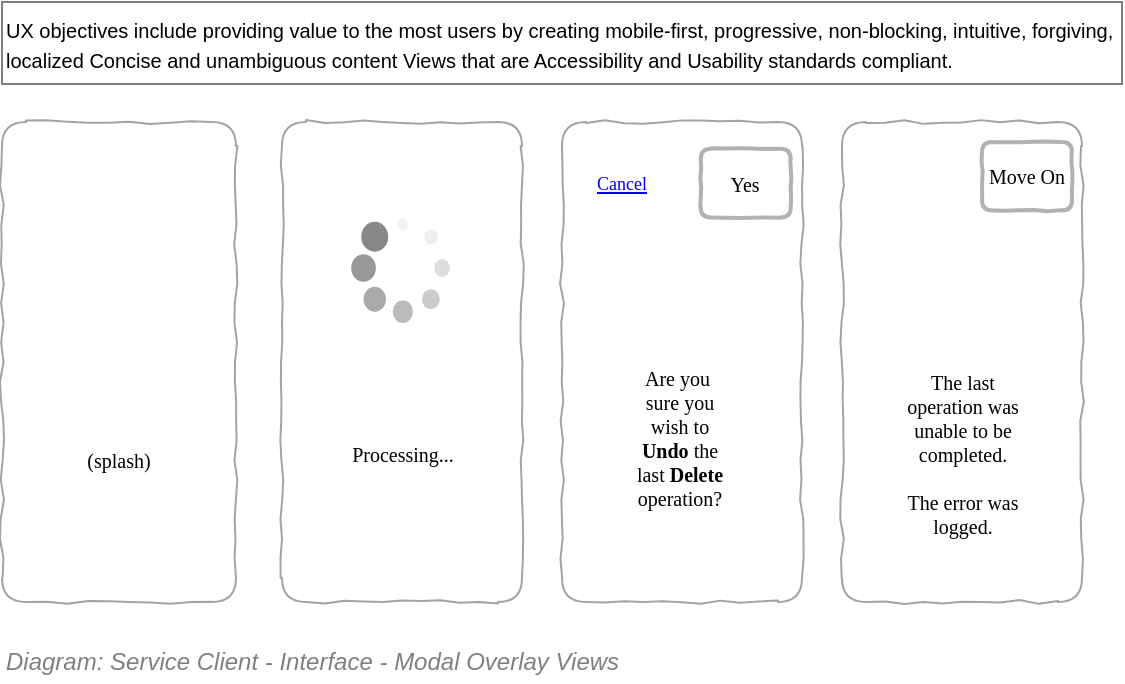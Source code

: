 <mxfile version="20.2.4" type="google"><diagram id="ovclVUbg945PA9CaxSzl" name="Page-1"><mxGraphModel grid="1" page="1" gridSize="10" guides="1" tooltips="1" connect="1" arrows="1" fold="1" pageScale="1" pageWidth="827" pageHeight="1169" math="0" shadow="0"><root><mxCell id="0"/><mxCell id="1" parent="0"/><mxCell id="Dlyoqf7McECgswzmBhV0-1" value="" style="rounded=1;whiteSpace=wrap;html=1;strokeColor=#666666;strokeWidth=1;fillColor=#ffffff;fontSize=12;fontColor=#333333;align=center;comic=1;arcSize=24;absoluteArcSize=1;container=1;collapsible=0;opacity=60;" vertex="1" parent="1"><mxGeometry x="120" y="240" width="117" height="240" as="geometry"/></mxCell><mxCell id="Dlyoqf7McECgswzmBhV0-2" value="" style="shape=image;html=1;verticalAlign=top;verticalLabelPosition=bottom;labelBackgroundColor=#ffffff;imageAspect=0;aspect=fixed;image=https://cdn2.iconfinder.com/data/icons/japan-flat-2/340/wave_ocean_sea_water_surf_splash-128.png;shadow=0;comic=1;strokeColor=#000000;strokeWidth=1;fillColor=none;gradientColor=#ffffff;fontFamily=Helvetica;fontSize=8;fontColor=#000000;align=left;" vertex="1" parent="Dlyoqf7McECgswzmBhV0-1"><mxGeometry x="30.003" y="82.5" width="58.513" height="58.513" as="geometry"/></mxCell><mxCell id="Dlyoqf7McECgswzmBhV0-3" value="&lt;font style=&quot;font-size: 10px&quot;&gt;(splash)&lt;/font&gt;" style="text;html=1;strokeColor=none;fillColor=none;align=center;verticalAlign=middle;whiteSpace=wrap;rounded=0;shadow=0;comic=1;labelBackgroundColor=none;fontFamily=Comic Sans MS;fontSize=8;fontColor=#000000;" vertex="1" parent="Dlyoqf7McECgswzmBhV0-1"><mxGeometry x="35.1" y="156.756" width="46.8" height="24" as="geometry"/></mxCell><mxCell id="Dlyoqf7McECgswzmBhV0-4" value="" style="rounded=1;whiteSpace=wrap;html=1;strokeColor=#666666;strokeWidth=1;fillColor=#ffffff;fontSize=12;fontColor=#333333;align=center;comic=1;arcSize=24;absoluteArcSize=1;container=1;collapsible=0;opacity=60;" vertex="1" parent="1"><mxGeometry x="260" y="240" width="120" height="240" as="geometry"/></mxCell><mxCell id="Dlyoqf7McECgswzmBhV0-5" value="" style="verticalLabelPosition=bottom;shadow=0;dashed=0;align=center;html=1;verticalAlign=top;strokeWidth=1;shape=mxgraph.mockup.misc.loading_circle_1;pointerEvents=1;comic=1;labelBackgroundColor=none;fillColor=none;fontFamily=Helvetica;fontSize=12;fontColor=#ffffff;strokeColor=#006EAF;" vertex="1" parent="Dlyoqf7McECgswzmBhV0-4"><mxGeometry x="34.585" y="48.006" width="49.412" height="52.5" as="geometry"/></mxCell><mxCell id="Dlyoqf7McECgswzmBhV0-6" value="&lt;font style=&quot;font-size: 10px&quot;&gt;Processing...&lt;/font&gt;" style="text;html=1;strokeColor=none;fillColor=none;align=center;verticalAlign=middle;whiteSpace=wrap;rounded=0;shadow=0;comic=1;labelBackgroundColor=none;fontFamily=Comic Sans MS;fontSize=8;fontColor=#000000;" vertex="1" parent="Dlyoqf7McECgswzmBhV0-4"><mxGeometry x="25.58" y="154.286" width="68.84" height="24" as="geometry"/></mxCell><mxCell id="Dlyoqf7McECgswzmBhV0-7" value="" style="rounded=1;whiteSpace=wrap;html=1;strokeColor=#666666;strokeWidth=1;fillColor=#ffffff;fontSize=12;fontColor=#333333;align=center;comic=1;arcSize=24;absoluteArcSize=1;container=1;collapsible=0;opacity=60;" vertex="1" parent="1"><mxGeometry x="400" y="240" width="120" height="240" as="geometry"/></mxCell><mxCell id="Dlyoqf7McECgswzmBhV0-8" value="Are you&amp;nbsp; sure you wish to &lt;b style=&quot;font-size: 10px&quot;&gt;Undo&lt;/b&gt; the last &lt;b&gt;Delete&lt;/b&gt; operation?" style="text;html=1;strokeColor=none;fillColor=none;align=center;verticalAlign=middle;whiteSpace=wrap;rounded=0;shadow=0;comic=1;labelBackgroundColor=none;fontFamily=Comic Sans MS;fontSize=10;fontColor=#000000;" vertex="1" parent="Dlyoqf7McECgswzmBhV0-7"><mxGeometry x="34.632" y="146.4" width="48" height="24" as="geometry"/></mxCell><mxCell id="Dlyoqf7McECgswzmBhV0-9" value="" style="shape=image;html=1;verticalAlign=top;verticalLabelPosition=bottom;labelBackgroundColor=#ffffff;imageAspect=0;aspect=fixed;image=https://cdn4.iconfinder.com/data/icons/social-media-2231/512/42-quora_question_social-128.png;comic=1;strokeColor=#006633;strokeWidth=1;fontFamily=Comic Sans MS;fontSize=9;opacity=50;align=left;" vertex="1" parent="Dlyoqf7McECgswzmBhV0-7"><mxGeometry x="40.002" y="70.002" width="32.939" height="32.939" as="geometry"/></mxCell><mxCell id="Dlyoqf7McECgswzmBhV0-10" value="&lt;font style=&quot;font-size: 10px&quot;&gt;Yes&lt;/font&gt;" style="rounded=1;whiteSpace=wrap;html=1;comic=1;strokeColor=#666666;strokeWidth=2;fontFamily=Comic Sans MS;opacity=50;align=center;" vertex="1" parent="Dlyoqf7McECgswzmBhV0-7"><mxGeometry x="69.36" y="13.423" width="45" height="34.286" as="geometry"/></mxCell><UserObject label="Cancel" id="Dlyoqf7McECgswzmBhV0-11"><mxCell style="text;html=1;strokeColor=none;fillColor=none;whiteSpace=wrap;align=center;verticalAlign=middle;fontColor=#0000EE;fontStyle=4;comic=1;opacity=50;fontSize=9;fontFamily=Comic Sans MS;" vertex="1" parent="Dlyoqf7McECgswzmBhV0-7"><mxGeometry y="13.423" width="60.0" height="34.286" as="geometry"/></mxCell></UserObject><mxCell id="Dlyoqf7McECgswzmBhV0-12" value="" style="rounded=1;whiteSpace=wrap;html=1;strokeColor=#666666;strokeWidth=1;fillColor=#ffffff;fontSize=12;fontColor=#333333;align=center;comic=1;arcSize=24;absoluteArcSize=1;container=1;collapsible=0;opacity=60;" vertex="1" parent="1"><mxGeometry x="540" y="240" width="120" height="240" as="geometry"/></mxCell><mxCell id="Dlyoqf7McECgswzmBhV0-13" value="&lt;font style=&quot;font-size: 10px&quot;&gt;The last operation was unable to be completed.&lt;br&gt;&lt;br&gt;The error was logged.&lt;br&gt;&lt;/font&gt;" style="text;html=1;strokeColor=none;fillColor=none;align=center;verticalAlign=middle;whiteSpace=wrap;rounded=0;shadow=0;comic=1;labelBackgroundColor=none;fontFamily=Comic Sans MS;fontSize=8;fontColor=#000000;" vertex="1" parent="Dlyoqf7McECgswzmBhV0-12"><mxGeometry x="25.58" y="154.286" width="68.84" height="24" as="geometry"/></mxCell><mxCell id="Dlyoqf7McECgswzmBhV0-14" value="" style="shape=image;html=1;verticalAlign=top;verticalLabelPosition=bottom;labelBackgroundColor=#ffffff;imageAspect=0;aspect=fixed;image=https://cdn4.iconfinder.com/data/icons/emoji-2-5/64/_swear_emoji_vulgar-128.png;fillColor=none;" vertex="1" parent="Dlyoqf7McECgswzmBhV0-12"><mxGeometry x="40" y="62.94" width="40" height="40" as="geometry"/></mxCell><mxCell id="Dlyoqf7McECgswzmBhV0-15" value="&lt;font style=&quot;font-size: 10px&quot;&gt;Move On&lt;/font&gt;" style="rounded=1;whiteSpace=wrap;html=1;comic=1;strokeColor=#666666;strokeWidth=2;fontFamily=Comic Sans MS;opacity=50;align=center;" vertex="1" parent="Dlyoqf7McECgswzmBhV0-12"><mxGeometry x="70" y="10.003" width="45" height="34.286" as="geometry"/></mxCell><mxCell id="Dlyoqf7McECgswzmBhV0-16" value="&lt;font style=&quot;font-size: 10px&quot;&gt;UX objectives include providing value to the most users by creating mobile-first, progressive, non-blocking, intuitive, forgiving, localized Concise and unambiguous content Views that are Accessibility and Usability standards compliant.&amp;nbsp;&amp;nbsp;&lt;/font&gt;" style="rounded=0;whiteSpace=wrap;html=1;comic=0;strokeColor=#000000;strokeWidth=1;fillColor=none;fontFamily=Helvetica;fontSize=12;fontColor=#000000;opacity=50;align=left;" vertex="1" parent="1"><mxGeometry x="120" y="180" width="560" height="41" as="geometry"/></mxCell><mxCell id="Dlyoqf7McECgswzmBhV0-17" value="&lt;font style=&quot;font-size: 12px&quot;&gt;Diagram: Service Client - Interface - Modal Overlay Views&lt;/font&gt;" style="text;strokeColor=none;fillColor=none;html=1;fontSize=12;fontStyle=2;verticalAlign=middle;align=left;shadow=0;glass=0;comic=0;opacity=30;fontColor=#808080;" vertex="1" parent="1"><mxGeometry x="120" y="500" width="520" height="20" as="geometry"/></mxCell></root></mxGraphModel></diagram></mxfile>